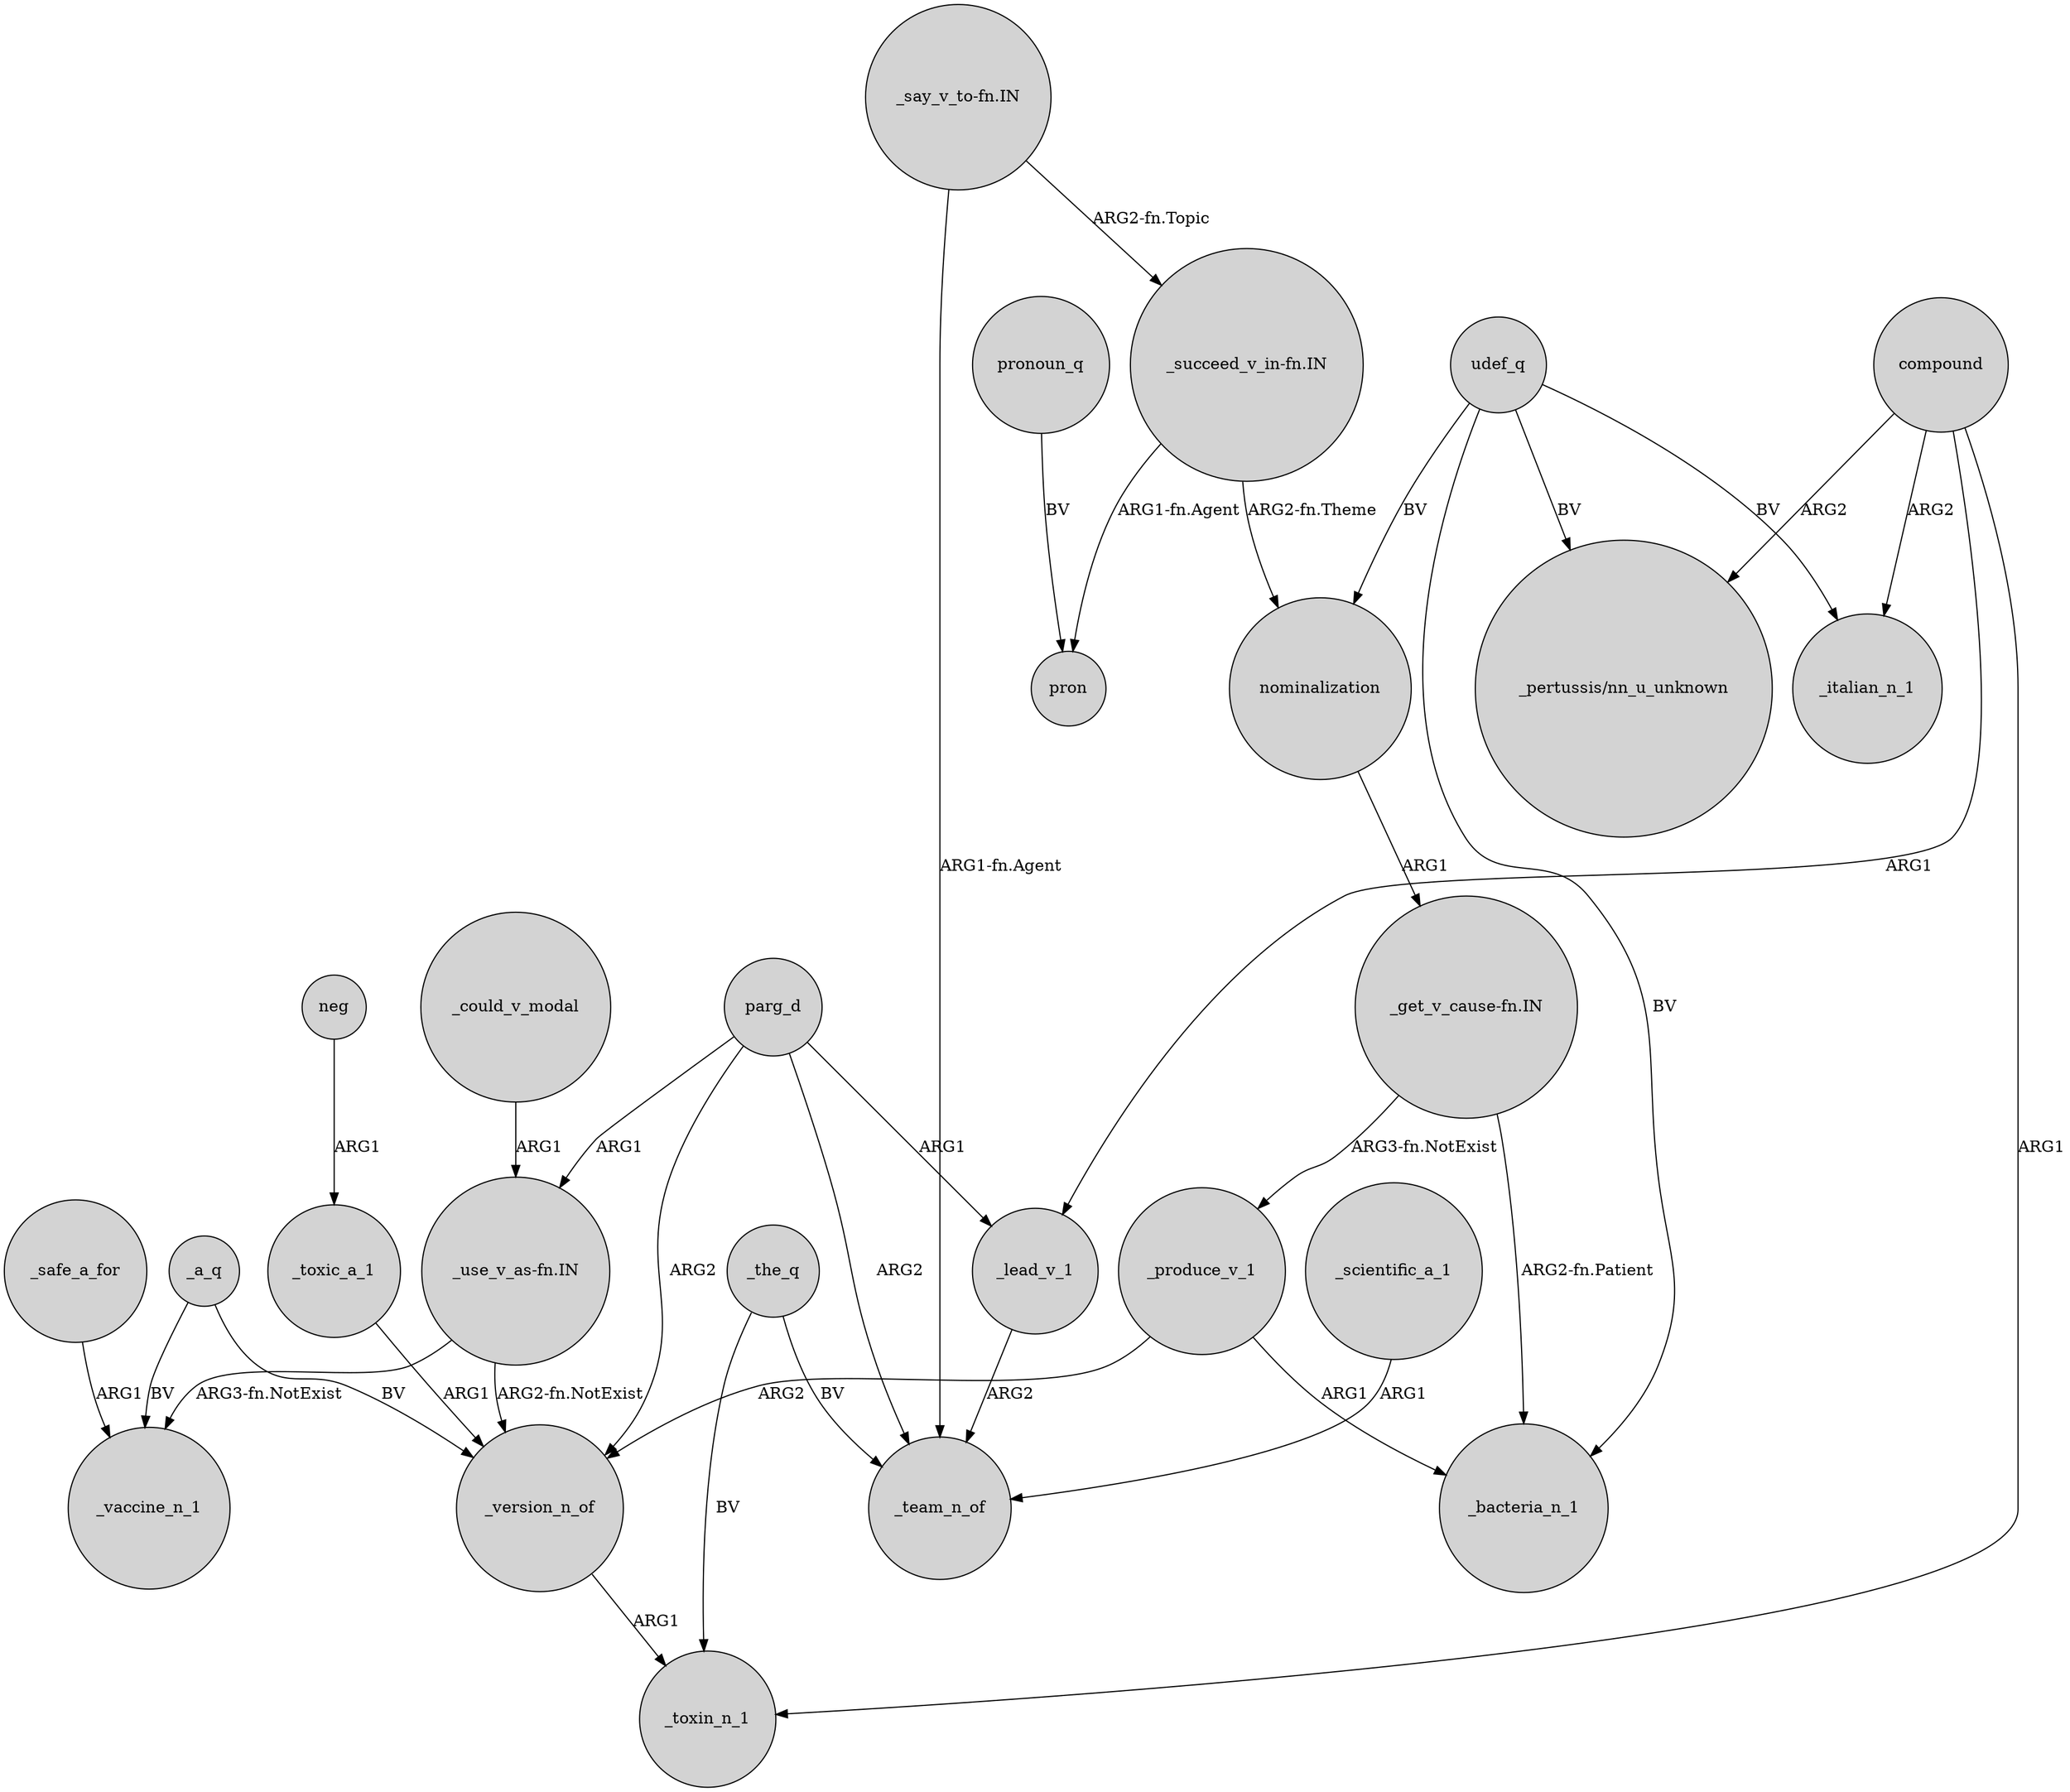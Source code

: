 digraph {
	node [shape=circle style=filled]
	_safe_a_for -> _vaccine_n_1 [label=ARG1]
	_toxic_a_1 -> _version_n_of [label=ARG1]
	_produce_v_1 -> _version_n_of [label=ARG2]
	_lead_v_1 -> _team_n_of [label=ARG2]
	compound -> _lead_v_1 [label=ARG1]
	"_say_v_to-fn.IN" -> _team_n_of [label="ARG1-fn.Agent"]
	"_say_v_to-fn.IN" -> "_succeed_v_in-fn.IN" [label="ARG2-fn.Topic"]
	compound -> _toxin_n_1 [label=ARG1]
	_could_v_modal -> "_use_v_as-fn.IN" [label=ARG1]
	parg_d -> _team_n_of [label=ARG2]
	udef_q -> "_pertussis/nn_u_unknown" [label=BV]
	_scientific_a_1 -> _team_n_of [label=ARG1]
	"_succeed_v_in-fn.IN" -> pron [label="ARG1-fn.Agent"]
	"_use_v_as-fn.IN" -> _version_n_of [label="ARG2-fn.NotExist"]
	pronoun_q -> pron [label=BV]
	nominalization -> "_get_v_cause-fn.IN" [label=ARG1]
	udef_q -> _italian_n_1 [label=BV]
	compound -> _italian_n_1 [label=ARG2]
	_a_q -> _vaccine_n_1 [label=BV]
	_a_q -> _version_n_of [label=BV]
	"_succeed_v_in-fn.IN" -> nominalization [label="ARG2-fn.Theme"]
	udef_q -> _bacteria_n_1 [label=BV]
	parg_d -> _lead_v_1 [label=ARG1]
	neg -> _toxic_a_1 [label=ARG1]
	_the_q -> _toxin_n_1 [label=BV]
	udef_q -> nominalization [label=BV]
	parg_d -> "_use_v_as-fn.IN" [label=ARG1]
	"_get_v_cause-fn.IN" -> _bacteria_n_1 [label="ARG2-fn.Patient"]
	parg_d -> _version_n_of [label=ARG2]
	_the_q -> _team_n_of [label=BV]
	"_use_v_as-fn.IN" -> _vaccine_n_1 [label="ARG3-fn.NotExist"]
	"_get_v_cause-fn.IN" -> _produce_v_1 [label="ARG3-fn.NotExist"]
	_produce_v_1 -> _bacteria_n_1 [label=ARG1]
	_version_n_of -> _toxin_n_1 [label=ARG1]
	compound -> "_pertussis/nn_u_unknown" [label=ARG2]
}
